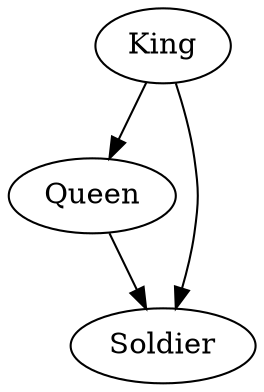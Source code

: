 // My comment
digraph {
	a [label=King]
	b [label=Queen]
	c [label=Soldier]
	a -> b
	a -> c
	b -> c [constrain=false]
}
